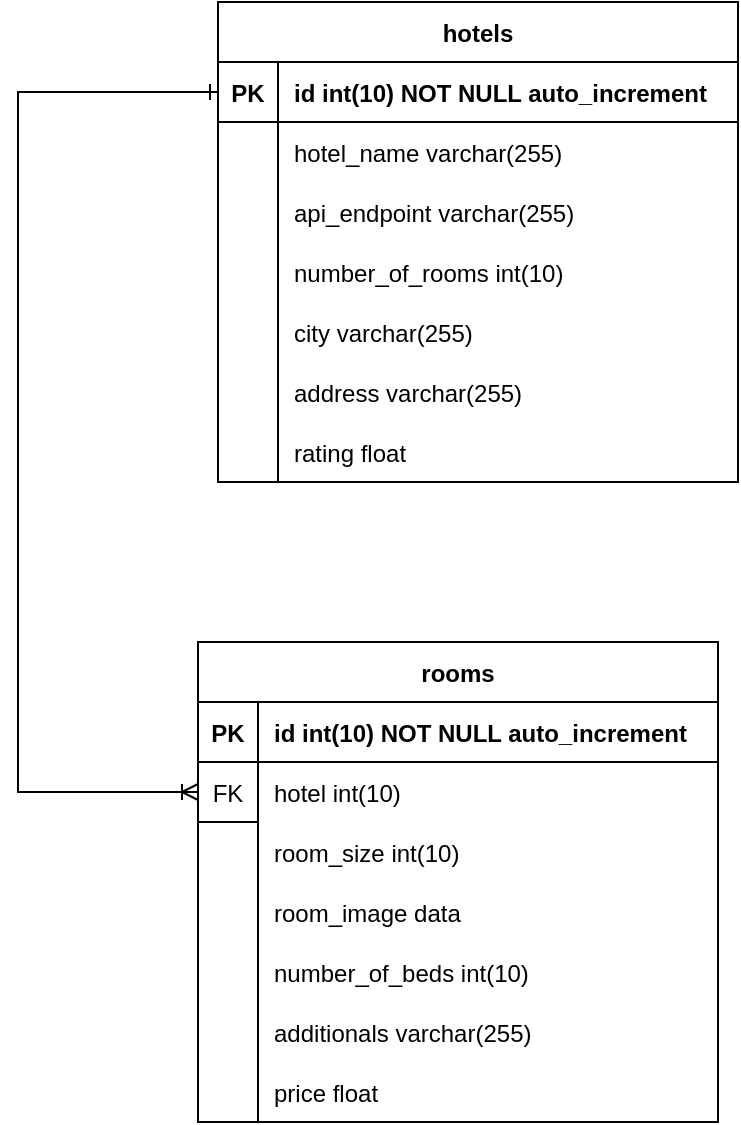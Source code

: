<mxfile version="21.2.4" type="device">
  <diagram id="R2lEEEUBdFMjLlhIrx00" name="Page-1">
    <mxGraphModel dx="1393" dy="758" grid="1" gridSize="10" guides="1" tooltips="1" connect="1" arrows="1" fold="1" page="1" pageScale="1" pageWidth="850" pageHeight="1100" math="0" shadow="0" extFonts="Permanent Marker^https://fonts.googleapis.com/css?family=Permanent+Marker">
      <root>
        <mxCell id="0" />
        <mxCell id="1" parent="0" />
        <mxCell id="qwZUHwC5tfnsJXez9qMq-17" value="hotels" style="shape=table;startSize=30;container=1;collapsible=1;childLayout=tableLayout;fixedRows=1;rowLines=0;fontStyle=1;align=center;resizeLast=1;" parent="1" vertex="1">
          <mxGeometry x="190" y="70" width="260" height="240" as="geometry">
            <mxRectangle x="180" y="90" width="70" height="30" as="alternateBounds" />
          </mxGeometry>
        </mxCell>
        <mxCell id="qwZUHwC5tfnsJXez9qMq-18" value="" style="shape=tableRow;horizontal=0;startSize=0;swimlaneHead=0;swimlaneBody=0;fillColor=none;collapsible=0;dropTarget=0;points=[[0,0.5],[1,0.5]];portConstraint=eastwest;top=0;left=0;right=0;bottom=1;" parent="qwZUHwC5tfnsJXez9qMq-17" vertex="1">
          <mxGeometry y="30" width="260" height="30" as="geometry" />
        </mxCell>
        <mxCell id="qwZUHwC5tfnsJXez9qMq-19" value="PK" style="shape=partialRectangle;connectable=0;fillColor=none;top=0;left=0;bottom=0;right=0;fontStyle=1;overflow=hidden;" parent="qwZUHwC5tfnsJXez9qMq-18" vertex="1">
          <mxGeometry width="30" height="30" as="geometry">
            <mxRectangle width="30" height="30" as="alternateBounds" />
          </mxGeometry>
        </mxCell>
        <mxCell id="qwZUHwC5tfnsJXez9qMq-20" value="id int(10) NOT NULL auto_increment" style="shape=partialRectangle;connectable=0;fillColor=none;top=0;left=0;bottom=0;right=0;align=left;spacingLeft=6;fontStyle=1;overflow=hidden;" parent="qwZUHwC5tfnsJXez9qMq-18" vertex="1">
          <mxGeometry x="30" width="230" height="30" as="geometry">
            <mxRectangle width="230" height="30" as="alternateBounds" />
          </mxGeometry>
        </mxCell>
        <mxCell id="qwZUHwC5tfnsJXez9qMq-21" value="" style="shape=tableRow;horizontal=0;startSize=0;swimlaneHead=0;swimlaneBody=0;fillColor=none;collapsible=0;dropTarget=0;points=[[0,0.5],[1,0.5]];portConstraint=eastwest;top=0;left=0;right=0;bottom=0;" parent="qwZUHwC5tfnsJXez9qMq-17" vertex="1">
          <mxGeometry y="60" width="260" height="30" as="geometry" />
        </mxCell>
        <mxCell id="qwZUHwC5tfnsJXez9qMq-22" value="" style="shape=partialRectangle;connectable=0;fillColor=none;top=0;left=0;bottom=0;right=0;editable=1;overflow=hidden;" parent="qwZUHwC5tfnsJXez9qMq-21" vertex="1">
          <mxGeometry width="30" height="30" as="geometry">
            <mxRectangle width="30" height="30" as="alternateBounds" />
          </mxGeometry>
        </mxCell>
        <mxCell id="qwZUHwC5tfnsJXez9qMq-23" value="hotel_name varchar(255)" style="shape=partialRectangle;connectable=0;fillColor=none;top=0;left=0;bottom=0;right=0;align=left;spacingLeft=6;overflow=hidden;" parent="qwZUHwC5tfnsJXez9qMq-21" vertex="1">
          <mxGeometry x="30" width="230" height="30" as="geometry">
            <mxRectangle width="230" height="30" as="alternateBounds" />
          </mxGeometry>
        </mxCell>
        <mxCell id="qwZUHwC5tfnsJXez9qMq-24" value="" style="shape=tableRow;horizontal=0;startSize=0;swimlaneHead=0;swimlaneBody=0;fillColor=none;collapsible=0;dropTarget=0;points=[[0,0.5],[1,0.5]];portConstraint=eastwest;top=0;left=0;right=0;bottom=0;" parent="qwZUHwC5tfnsJXez9qMq-17" vertex="1">
          <mxGeometry y="90" width="260" height="30" as="geometry" />
        </mxCell>
        <mxCell id="qwZUHwC5tfnsJXez9qMq-25" value="" style="shape=partialRectangle;connectable=0;fillColor=none;top=0;left=0;bottom=0;right=0;editable=1;overflow=hidden;" parent="qwZUHwC5tfnsJXez9qMq-24" vertex="1">
          <mxGeometry width="30" height="30" as="geometry">
            <mxRectangle width="30" height="30" as="alternateBounds" />
          </mxGeometry>
        </mxCell>
        <mxCell id="qwZUHwC5tfnsJXez9qMq-26" value="api_endpoint varchar(255)" style="shape=partialRectangle;connectable=0;fillColor=none;top=0;left=0;bottom=0;right=0;align=left;spacingLeft=6;overflow=hidden;" parent="qwZUHwC5tfnsJXez9qMq-24" vertex="1">
          <mxGeometry x="30" width="230" height="30" as="geometry">
            <mxRectangle width="230" height="30" as="alternateBounds" />
          </mxGeometry>
        </mxCell>
        <mxCell id="qwZUHwC5tfnsJXez9qMq-27" value="" style="shape=tableRow;horizontal=0;startSize=0;swimlaneHead=0;swimlaneBody=0;fillColor=none;collapsible=0;dropTarget=0;points=[[0,0.5],[1,0.5]];portConstraint=eastwest;top=0;left=0;right=0;bottom=0;" parent="qwZUHwC5tfnsJXez9qMq-17" vertex="1">
          <mxGeometry y="120" width="260" height="30" as="geometry" />
        </mxCell>
        <mxCell id="qwZUHwC5tfnsJXez9qMq-28" value="" style="shape=partialRectangle;connectable=0;fillColor=none;top=0;left=0;bottom=0;right=0;editable=1;overflow=hidden;" parent="qwZUHwC5tfnsJXez9qMq-27" vertex="1">
          <mxGeometry width="30" height="30" as="geometry">
            <mxRectangle width="30" height="30" as="alternateBounds" />
          </mxGeometry>
        </mxCell>
        <mxCell id="qwZUHwC5tfnsJXez9qMq-29" value="number_of_rooms int(10)" style="shape=partialRectangle;connectable=0;fillColor=none;top=0;left=0;bottom=0;right=0;align=left;spacingLeft=6;overflow=hidden;" parent="qwZUHwC5tfnsJXez9qMq-27" vertex="1">
          <mxGeometry x="30" width="230" height="30" as="geometry">
            <mxRectangle width="230" height="30" as="alternateBounds" />
          </mxGeometry>
        </mxCell>
        <mxCell id="qwZUHwC5tfnsJXez9qMq-30" value="" style="shape=tableRow;horizontal=0;startSize=0;swimlaneHead=0;swimlaneBody=0;fillColor=none;collapsible=0;dropTarget=0;points=[[0,0.5],[1,0.5]];portConstraint=eastwest;top=0;left=0;right=0;bottom=0;swimlaneLine=1;" parent="qwZUHwC5tfnsJXez9qMq-17" vertex="1">
          <mxGeometry y="150" width="260" height="30" as="geometry" />
        </mxCell>
        <mxCell id="qwZUHwC5tfnsJXez9qMq-31" value="" style="shape=partialRectangle;connectable=0;fillColor=none;top=0;left=0;bottom=0;right=0;editable=1;overflow=hidden;" parent="qwZUHwC5tfnsJXez9qMq-30" vertex="1">
          <mxGeometry width="30" height="30" as="geometry">
            <mxRectangle width="30" height="30" as="alternateBounds" />
          </mxGeometry>
        </mxCell>
        <mxCell id="qwZUHwC5tfnsJXez9qMq-32" value="city varchar(255)" style="shape=partialRectangle;connectable=0;fillColor=none;top=0;left=0;bottom=0;right=0;align=left;spacingLeft=6;overflow=hidden;" parent="qwZUHwC5tfnsJXez9qMq-30" vertex="1">
          <mxGeometry x="30" width="230" height="30" as="geometry">
            <mxRectangle width="230" height="30" as="alternateBounds" />
          </mxGeometry>
        </mxCell>
        <mxCell id="qwZUHwC5tfnsJXez9qMq-36" value="" style="shape=tableRow;horizontal=0;startSize=0;swimlaneHead=0;swimlaneBody=0;fillColor=none;collapsible=0;dropTarget=0;points=[[0,0.5],[1,0.5]];portConstraint=eastwest;top=0;left=0;right=0;bottom=0;" parent="qwZUHwC5tfnsJXez9qMq-17" vertex="1">
          <mxGeometry y="180" width="260" height="30" as="geometry" />
        </mxCell>
        <mxCell id="qwZUHwC5tfnsJXez9qMq-37" value="" style="shape=partialRectangle;connectable=0;fillColor=none;top=0;left=0;bottom=0;right=0;editable=1;overflow=hidden;" parent="qwZUHwC5tfnsJXez9qMq-36" vertex="1">
          <mxGeometry width="30" height="30" as="geometry">
            <mxRectangle width="30" height="30" as="alternateBounds" />
          </mxGeometry>
        </mxCell>
        <mxCell id="qwZUHwC5tfnsJXez9qMq-38" value="address varchar(255)" style="shape=partialRectangle;connectable=0;fillColor=none;top=0;left=0;bottom=0;right=0;align=left;spacingLeft=6;overflow=hidden;" parent="qwZUHwC5tfnsJXez9qMq-36" vertex="1">
          <mxGeometry x="30" width="230" height="30" as="geometry">
            <mxRectangle width="230" height="30" as="alternateBounds" />
          </mxGeometry>
        </mxCell>
        <mxCell id="qwZUHwC5tfnsJXez9qMq-33" value="" style="shape=tableRow;horizontal=0;startSize=0;swimlaneHead=0;swimlaneBody=0;fillColor=none;collapsible=0;dropTarget=0;points=[[0,0.5],[1,0.5]];portConstraint=eastwest;top=0;left=0;right=0;bottom=0;" parent="qwZUHwC5tfnsJXez9qMq-17" vertex="1">
          <mxGeometry y="210" width="260" height="30" as="geometry" />
        </mxCell>
        <mxCell id="qwZUHwC5tfnsJXez9qMq-34" value="" style="shape=partialRectangle;connectable=0;fillColor=none;top=0;left=0;bottom=0;right=0;editable=1;overflow=hidden;" parent="qwZUHwC5tfnsJXez9qMq-33" vertex="1">
          <mxGeometry width="30" height="30" as="geometry">
            <mxRectangle width="30" height="30" as="alternateBounds" />
          </mxGeometry>
        </mxCell>
        <mxCell id="qwZUHwC5tfnsJXez9qMq-35" value="rating float" style="shape=partialRectangle;connectable=0;fillColor=none;top=0;left=0;bottom=0;right=0;align=left;spacingLeft=6;overflow=hidden;" parent="qwZUHwC5tfnsJXez9qMq-33" vertex="1">
          <mxGeometry x="30" width="230" height="30" as="geometry">
            <mxRectangle width="230" height="30" as="alternateBounds" />
          </mxGeometry>
        </mxCell>
        <mxCell id="qwZUHwC5tfnsJXez9qMq-70" value="rooms" style="shape=table;startSize=30;container=1;collapsible=1;childLayout=tableLayout;fixedRows=1;rowLines=0;fontStyle=1;align=center;resizeLast=1;" parent="1" vertex="1">
          <mxGeometry x="180" y="390" width="260" height="240" as="geometry" />
        </mxCell>
        <mxCell id="qwZUHwC5tfnsJXez9qMq-71" value="" style="shape=tableRow;horizontal=0;startSize=0;swimlaneHead=0;swimlaneBody=0;fillColor=none;collapsible=0;dropTarget=0;points=[[0,0.5],[1,0.5]];portConstraint=eastwest;top=0;left=0;right=0;bottom=1;" parent="qwZUHwC5tfnsJXez9qMq-70" vertex="1">
          <mxGeometry y="30" width="260" height="30" as="geometry" />
        </mxCell>
        <mxCell id="qwZUHwC5tfnsJXez9qMq-72" value="PK" style="shape=partialRectangle;connectable=0;fillColor=none;top=0;left=0;bottom=0;right=0;fontStyle=1;overflow=hidden;" parent="qwZUHwC5tfnsJXez9qMq-71" vertex="1">
          <mxGeometry width="30" height="30" as="geometry">
            <mxRectangle width="30" height="30" as="alternateBounds" />
          </mxGeometry>
        </mxCell>
        <mxCell id="qwZUHwC5tfnsJXez9qMq-73" value="id int(10) NOT NULL auto_increment" style="shape=partialRectangle;connectable=0;fillColor=none;top=0;left=0;bottom=0;right=0;align=left;spacingLeft=6;fontStyle=1;overflow=hidden;" parent="qwZUHwC5tfnsJXez9qMq-71" vertex="1">
          <mxGeometry x="30" width="230" height="30" as="geometry">
            <mxRectangle width="230" height="30" as="alternateBounds" />
          </mxGeometry>
        </mxCell>
        <mxCell id="qwZUHwC5tfnsJXez9qMq-74" value="" style="shape=tableRow;horizontal=0;startSize=0;swimlaneHead=0;swimlaneBody=0;fillColor=none;collapsible=0;dropTarget=0;points=[[0,0.5],[1,0.5]];portConstraint=eastwest;top=0;left=0;right=0;bottom=0;" parent="qwZUHwC5tfnsJXez9qMq-70" vertex="1">
          <mxGeometry y="60" width="260" height="30" as="geometry" />
        </mxCell>
        <mxCell id="qwZUHwC5tfnsJXez9qMq-75" value="FK" style="shape=partialRectangle;connectable=0;fillColor=none;top=0;left=0;bottom=0;right=0;editable=1;overflow=hidden;gradientColor=none;" parent="qwZUHwC5tfnsJXez9qMq-74" vertex="1">
          <mxGeometry width="30" height="30" as="geometry">
            <mxRectangle width="30" height="30" as="alternateBounds" />
          </mxGeometry>
        </mxCell>
        <mxCell id="qwZUHwC5tfnsJXez9qMq-76" value="hotel int(10)" style="shape=partialRectangle;connectable=0;fillColor=none;top=0;left=0;bottom=0;right=0;align=left;spacingLeft=6;overflow=hidden;" parent="qwZUHwC5tfnsJXez9qMq-74" vertex="1">
          <mxGeometry x="30" width="230" height="30" as="geometry">
            <mxRectangle width="230" height="30" as="alternateBounds" />
          </mxGeometry>
        </mxCell>
        <mxCell id="qwZUHwC5tfnsJXez9qMq-77" value="" style="shape=tableRow;horizontal=0;startSize=0;swimlaneHead=0;swimlaneBody=0;fillColor=none;collapsible=0;dropTarget=0;points=[[0,0.5],[1,0.5]];portConstraint=eastwest;top=0;left=0;right=0;bottom=0;" parent="qwZUHwC5tfnsJXez9qMq-70" vertex="1">
          <mxGeometry y="90" width="260" height="30" as="geometry" />
        </mxCell>
        <mxCell id="qwZUHwC5tfnsJXez9qMq-78" value="" style="shape=partialRectangle;connectable=0;fillColor=none;top=0;left=0;bottom=0;right=0;editable=1;overflow=hidden;" parent="qwZUHwC5tfnsJXez9qMq-77" vertex="1">
          <mxGeometry width="30" height="30" as="geometry">
            <mxRectangle width="30" height="30" as="alternateBounds" />
          </mxGeometry>
        </mxCell>
        <mxCell id="qwZUHwC5tfnsJXez9qMq-79" value="room_size int(10)" style="shape=partialRectangle;connectable=0;fillColor=none;top=0;left=0;bottom=0;right=0;align=left;spacingLeft=6;overflow=hidden;" parent="qwZUHwC5tfnsJXez9qMq-77" vertex="1">
          <mxGeometry x="30" width="230" height="30" as="geometry">
            <mxRectangle width="230" height="30" as="alternateBounds" />
          </mxGeometry>
        </mxCell>
        <mxCell id="qwZUHwC5tfnsJXez9qMq-80" value="" style="shape=tableRow;horizontal=0;startSize=0;swimlaneHead=0;swimlaneBody=0;fillColor=none;collapsible=0;dropTarget=0;points=[[0,0.5],[1,0.5]];portConstraint=eastwest;top=0;left=0;right=0;bottom=0;" parent="qwZUHwC5tfnsJXez9qMq-70" vertex="1">
          <mxGeometry y="120" width="260" height="30" as="geometry" />
        </mxCell>
        <mxCell id="qwZUHwC5tfnsJXez9qMq-81" value="" style="shape=partialRectangle;connectable=0;fillColor=none;top=0;left=0;bottom=0;right=0;editable=1;overflow=hidden;" parent="qwZUHwC5tfnsJXez9qMq-80" vertex="1">
          <mxGeometry width="30" height="30" as="geometry">
            <mxRectangle width="30" height="30" as="alternateBounds" />
          </mxGeometry>
        </mxCell>
        <mxCell id="qwZUHwC5tfnsJXez9qMq-82" value="room_image data" style="shape=partialRectangle;connectable=0;fillColor=none;top=0;left=0;bottom=0;right=0;align=left;spacingLeft=6;overflow=hidden;" parent="qwZUHwC5tfnsJXez9qMq-80" vertex="1">
          <mxGeometry x="30" width="230" height="30" as="geometry">
            <mxRectangle width="230" height="30" as="alternateBounds" />
          </mxGeometry>
        </mxCell>
        <mxCell id="qwZUHwC5tfnsJXez9qMq-83" value="" style="shape=tableRow;horizontal=0;startSize=0;swimlaneHead=0;swimlaneBody=0;fillColor=none;collapsible=0;dropTarget=0;points=[[0,0.5],[1,0.5]];portConstraint=eastwest;top=0;left=0;right=0;bottom=0;" parent="qwZUHwC5tfnsJXez9qMq-70" vertex="1">
          <mxGeometry y="150" width="260" height="30" as="geometry" />
        </mxCell>
        <mxCell id="qwZUHwC5tfnsJXez9qMq-84" value="" style="shape=partialRectangle;connectable=0;fillColor=none;top=0;left=0;bottom=0;right=0;editable=1;overflow=hidden;" parent="qwZUHwC5tfnsJXez9qMq-83" vertex="1">
          <mxGeometry width="30" height="30" as="geometry">
            <mxRectangle width="30" height="30" as="alternateBounds" />
          </mxGeometry>
        </mxCell>
        <mxCell id="qwZUHwC5tfnsJXez9qMq-85" value="number_of_beds int(10)" style="shape=partialRectangle;connectable=0;fillColor=none;top=0;left=0;bottom=0;right=0;align=left;spacingLeft=6;overflow=hidden;" parent="qwZUHwC5tfnsJXez9qMq-83" vertex="1">
          <mxGeometry x="30" width="230" height="30" as="geometry">
            <mxRectangle width="230" height="30" as="alternateBounds" />
          </mxGeometry>
        </mxCell>
        <mxCell id="qwZUHwC5tfnsJXez9qMq-86" value="" style="shape=tableRow;horizontal=0;startSize=0;swimlaneHead=0;swimlaneBody=0;fillColor=none;collapsible=0;dropTarget=0;points=[[0,0.5],[1,0.5]];portConstraint=eastwest;top=0;left=0;right=0;bottom=0;" parent="qwZUHwC5tfnsJXez9qMq-70" vertex="1">
          <mxGeometry y="180" width="260" height="30" as="geometry" />
        </mxCell>
        <mxCell id="qwZUHwC5tfnsJXez9qMq-87" value="" style="shape=partialRectangle;connectable=0;fillColor=none;top=0;left=0;bottom=0;right=0;editable=1;overflow=hidden;" parent="qwZUHwC5tfnsJXez9qMq-86" vertex="1">
          <mxGeometry width="30" height="30" as="geometry">
            <mxRectangle width="30" height="30" as="alternateBounds" />
          </mxGeometry>
        </mxCell>
        <mxCell id="qwZUHwC5tfnsJXez9qMq-88" value="additionals varchar(255)" style="shape=partialRectangle;connectable=0;fillColor=none;top=0;left=0;bottom=0;right=0;align=left;spacingLeft=6;overflow=hidden;" parent="qwZUHwC5tfnsJXez9qMq-86" vertex="1">
          <mxGeometry x="30" width="230" height="30" as="geometry">
            <mxRectangle width="230" height="30" as="alternateBounds" />
          </mxGeometry>
        </mxCell>
        <mxCell id="aTyT9Qp3b0XDK5xiPy2D-1" value="" style="shape=tableRow;horizontal=0;startSize=0;swimlaneHead=0;swimlaneBody=0;fillColor=none;collapsible=0;dropTarget=0;points=[[0,0.5],[1,0.5]];portConstraint=eastwest;top=0;left=0;right=0;bottom=0;" vertex="1" parent="qwZUHwC5tfnsJXez9qMq-70">
          <mxGeometry y="210" width="260" height="30" as="geometry" />
        </mxCell>
        <mxCell id="aTyT9Qp3b0XDK5xiPy2D-2" value="" style="shape=partialRectangle;connectable=0;fillColor=none;top=0;left=0;bottom=0;right=0;editable=1;overflow=hidden;" vertex="1" parent="aTyT9Qp3b0XDK5xiPy2D-1">
          <mxGeometry width="30" height="30" as="geometry">
            <mxRectangle width="30" height="30" as="alternateBounds" />
          </mxGeometry>
        </mxCell>
        <mxCell id="aTyT9Qp3b0XDK5xiPy2D-3" value="price float" style="shape=partialRectangle;connectable=0;fillColor=none;top=0;left=0;bottom=0;right=0;align=left;spacingLeft=6;overflow=hidden;" vertex="1" parent="aTyT9Qp3b0XDK5xiPy2D-1">
          <mxGeometry x="30" width="230" height="30" as="geometry">
            <mxRectangle width="230" height="30" as="alternateBounds" />
          </mxGeometry>
        </mxCell>
        <mxCell id="qwZUHwC5tfnsJXez9qMq-101" value="" style="endArrow=none;html=1;rounded=0;" parent="qwZUHwC5tfnsJXez9qMq-70" edge="1">
          <mxGeometry width="50" height="50" relative="1" as="geometry">
            <mxPoint y="90" as="sourcePoint" />
            <mxPoint x="30" y="90" as="targetPoint" />
          </mxGeometry>
        </mxCell>
        <mxCell id="qwZUHwC5tfnsJXez9qMq-93" style="edgeStyle=orthogonalEdgeStyle;rounded=0;orthogonalLoop=1;jettySize=auto;html=1;entryX=0;entryY=0.5;entryDx=0;entryDy=0;endArrow=ERoneToMany;endFill=0;startArrow=ERone;startFill=0;" parent="1" source="qwZUHwC5tfnsJXez9qMq-18" target="qwZUHwC5tfnsJXez9qMq-74" edge="1">
          <mxGeometry relative="1" as="geometry">
            <Array as="points">
              <mxPoint x="90" y="115" />
              <mxPoint x="90" y="465" />
            </Array>
          </mxGeometry>
        </mxCell>
      </root>
    </mxGraphModel>
  </diagram>
</mxfile>
